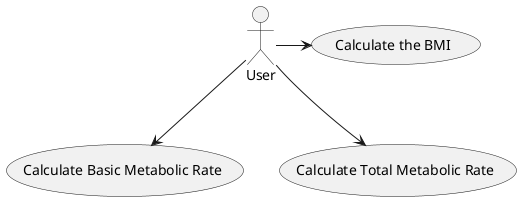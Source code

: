 @startuml

User -> (Calculate the BMI)
User --> (Calculate Basic Metabolic Rate)
User --> (Calculate Total Metabolic Rate)


@enduml